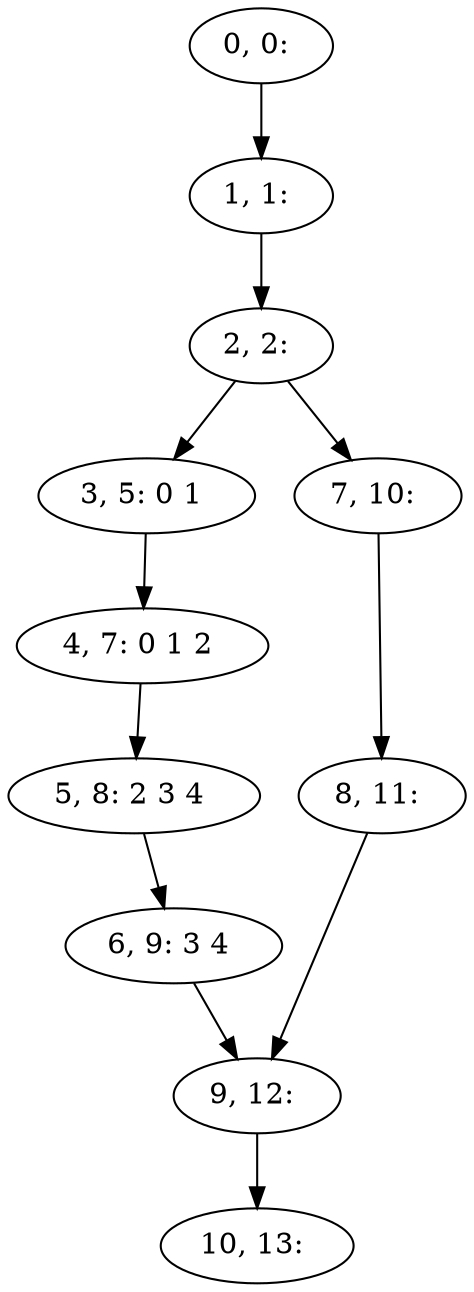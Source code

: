 digraph G {
0[label="0, 0: "];
1[label="1, 1: "];
2[label="2, 2: "];
3[label="3, 5: 0 1 "];
4[label="4, 7: 0 1 2 "];
5[label="5, 8: 2 3 4 "];
6[label="6, 9: 3 4 "];
7[label="7, 10: "];
8[label="8, 11: "];
9[label="9, 12: "];
10[label="10, 13: "];
0->1 ;
1->2 ;
2->3 ;
2->7 ;
3->4 ;
4->5 ;
5->6 ;
6->9 ;
7->8 ;
8->9 ;
9->10 ;
}
